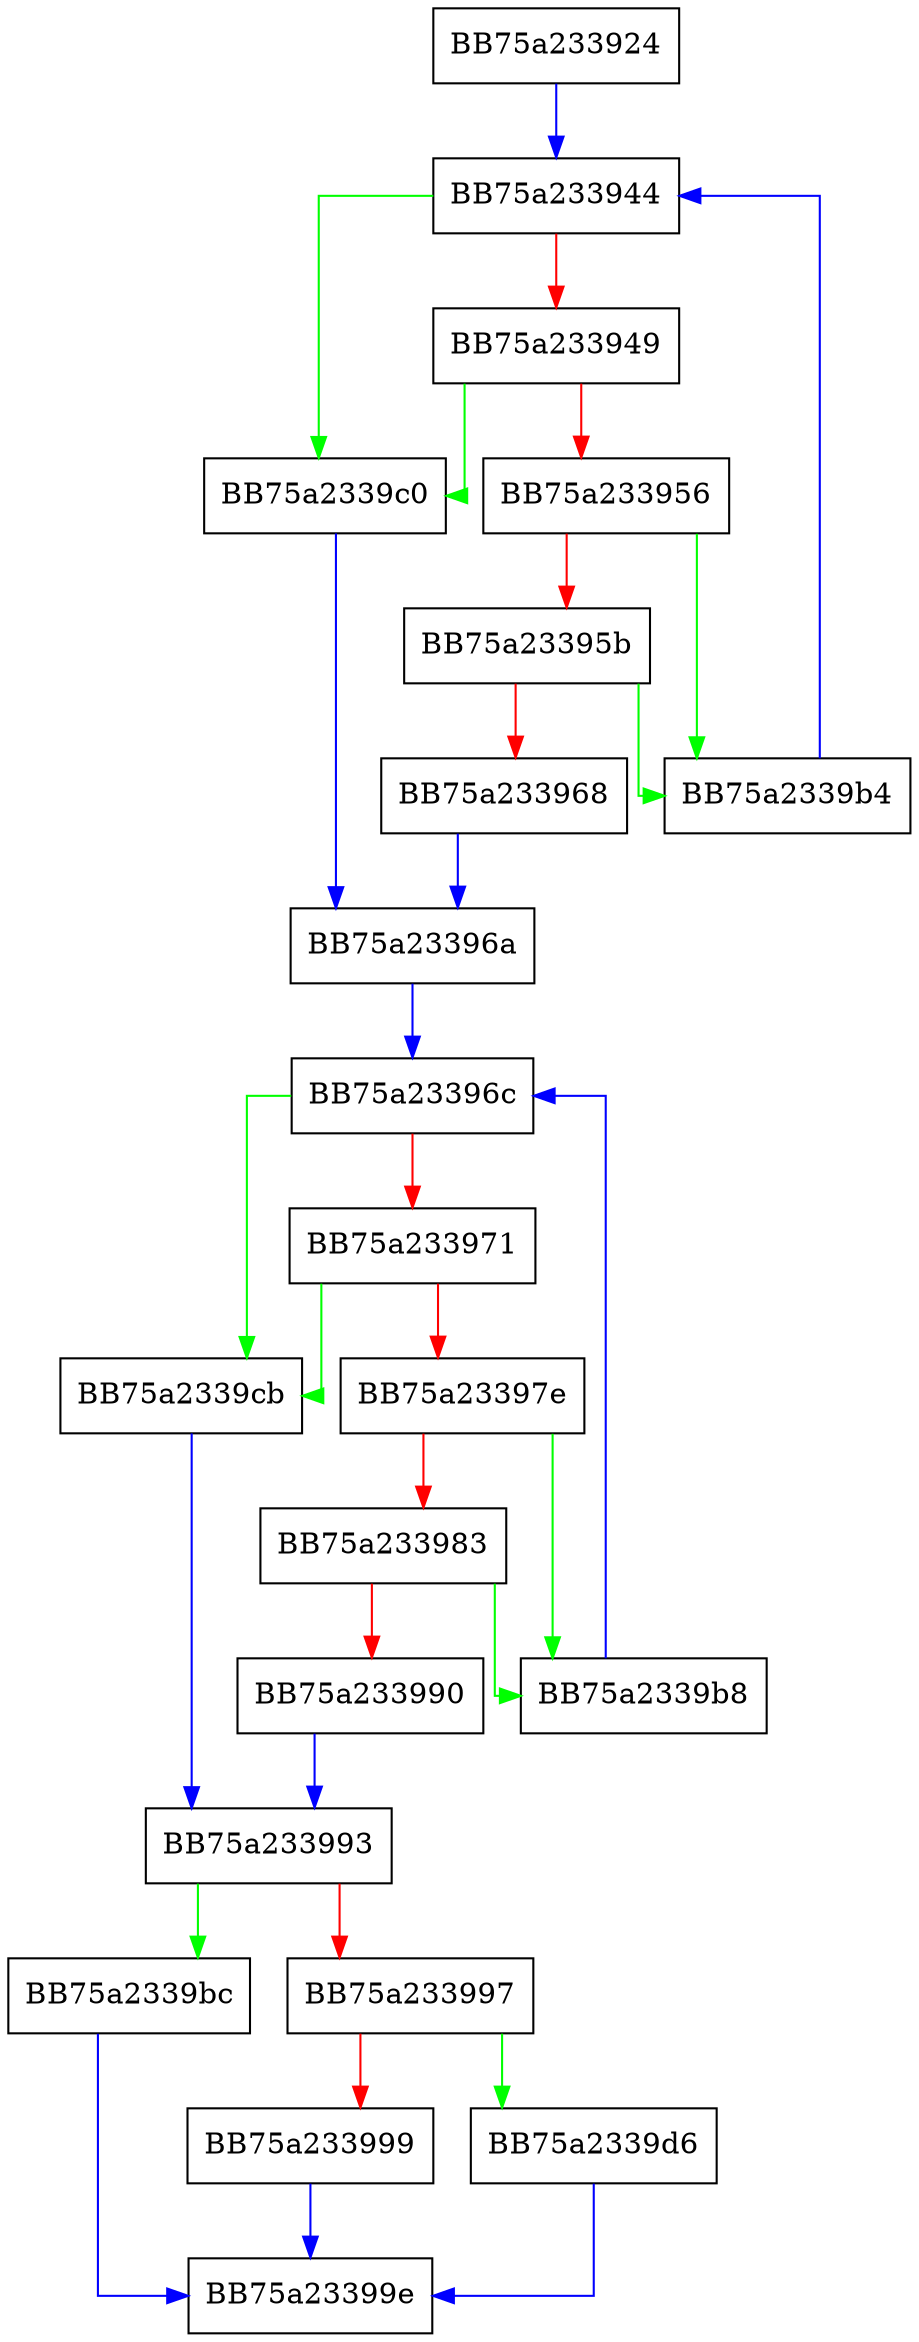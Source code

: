 digraph less_xptr {
  node [shape="box"];
  graph [splines=ortho];
  BB75a233924 -> BB75a233944 [color="blue"];
  BB75a233944 -> BB75a2339c0 [color="green"];
  BB75a233944 -> BB75a233949 [color="red"];
  BB75a233949 -> BB75a2339c0 [color="green"];
  BB75a233949 -> BB75a233956 [color="red"];
  BB75a233956 -> BB75a2339b4 [color="green"];
  BB75a233956 -> BB75a23395b [color="red"];
  BB75a23395b -> BB75a2339b4 [color="green"];
  BB75a23395b -> BB75a233968 [color="red"];
  BB75a233968 -> BB75a23396a [color="blue"];
  BB75a23396a -> BB75a23396c [color="blue"];
  BB75a23396c -> BB75a2339cb [color="green"];
  BB75a23396c -> BB75a233971 [color="red"];
  BB75a233971 -> BB75a2339cb [color="green"];
  BB75a233971 -> BB75a23397e [color="red"];
  BB75a23397e -> BB75a2339b8 [color="green"];
  BB75a23397e -> BB75a233983 [color="red"];
  BB75a233983 -> BB75a2339b8 [color="green"];
  BB75a233983 -> BB75a233990 [color="red"];
  BB75a233990 -> BB75a233993 [color="blue"];
  BB75a233993 -> BB75a2339bc [color="green"];
  BB75a233993 -> BB75a233997 [color="red"];
  BB75a233997 -> BB75a2339d6 [color="green"];
  BB75a233997 -> BB75a233999 [color="red"];
  BB75a233999 -> BB75a23399e [color="blue"];
  BB75a2339b4 -> BB75a233944 [color="blue"];
  BB75a2339b8 -> BB75a23396c [color="blue"];
  BB75a2339bc -> BB75a23399e [color="blue"];
  BB75a2339c0 -> BB75a23396a [color="blue"];
  BB75a2339cb -> BB75a233993 [color="blue"];
  BB75a2339d6 -> BB75a23399e [color="blue"];
}